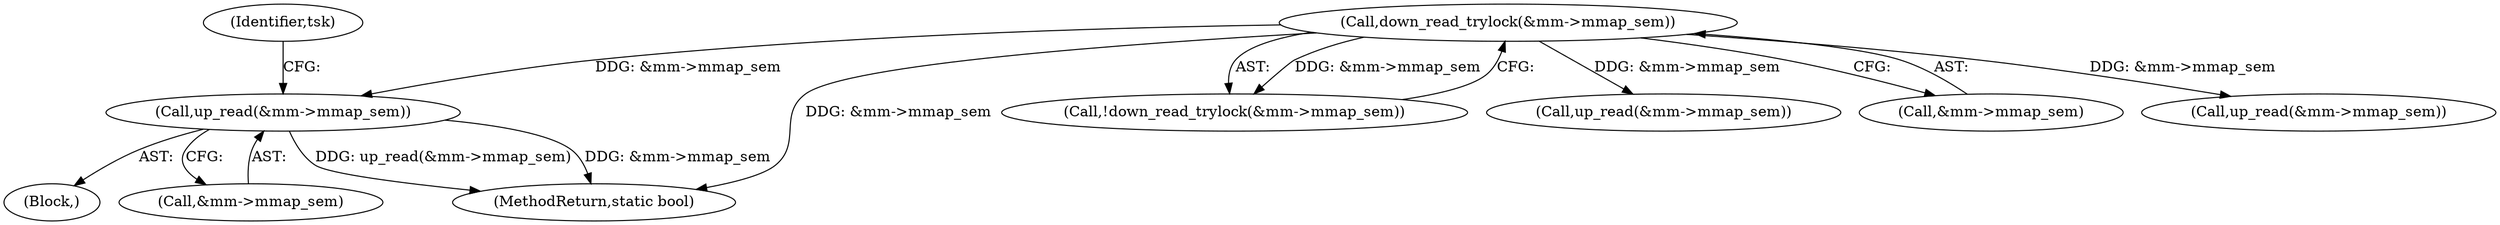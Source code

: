 digraph "0_linux_687cb0884a714ff484d038e9190edc874edcf146@API" {
"1000245" [label="(Call,up_read(&mm->mmap_sem))"];
"1000120" [label="(Call,down_read_trylock(&mm->mmap_sem))"];
"1000252" [label="(Identifier,tsk)"];
"1000108" [label="(Block,)"];
"1000119" [label="(Call,!down_read_trylock(&mm->mmap_sem))"];
"1000246" [label="(Call,&mm->mmap_sem)"];
"1000120" [label="(Call,down_read_trylock(&mm->mmap_sem))"];
"1000245" [label="(Call,up_read(&mm->mmap_sem))"];
"1000138" [label="(Call,up_read(&mm->mmap_sem))"];
"1000121" [label="(Call,&mm->mmap_sem)"];
"1000154" [label="(Call,up_read(&mm->mmap_sem))"];
"1000260" [label="(MethodReturn,static bool)"];
"1000245" -> "1000108"  [label="AST: "];
"1000245" -> "1000246"  [label="CFG: "];
"1000246" -> "1000245"  [label="AST: "];
"1000252" -> "1000245"  [label="CFG: "];
"1000245" -> "1000260"  [label="DDG: up_read(&mm->mmap_sem)"];
"1000245" -> "1000260"  [label="DDG: &mm->mmap_sem"];
"1000120" -> "1000245"  [label="DDG: &mm->mmap_sem"];
"1000120" -> "1000119"  [label="AST: "];
"1000120" -> "1000121"  [label="CFG: "];
"1000121" -> "1000120"  [label="AST: "];
"1000119" -> "1000120"  [label="CFG: "];
"1000120" -> "1000260"  [label="DDG: &mm->mmap_sem"];
"1000120" -> "1000119"  [label="DDG: &mm->mmap_sem"];
"1000120" -> "1000138"  [label="DDG: &mm->mmap_sem"];
"1000120" -> "1000154"  [label="DDG: &mm->mmap_sem"];
}
